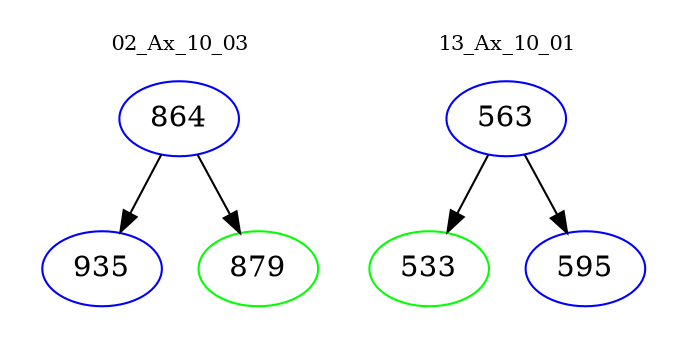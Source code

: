 digraph{
subgraph cluster_0 {
color = white
label = "02_Ax_10_03";
fontsize=10;
T0_864 [label="864", color="blue"]
T0_864 -> T0_935 [color="black"]
T0_935 [label="935", color="blue"]
T0_864 -> T0_879 [color="black"]
T0_879 [label="879", color="green"]
}
subgraph cluster_1 {
color = white
label = "13_Ax_10_01";
fontsize=10;
T1_563 [label="563", color="blue"]
T1_563 -> T1_533 [color="black"]
T1_533 [label="533", color="green"]
T1_563 -> T1_595 [color="black"]
T1_595 [label="595", color="blue"]
}
}

